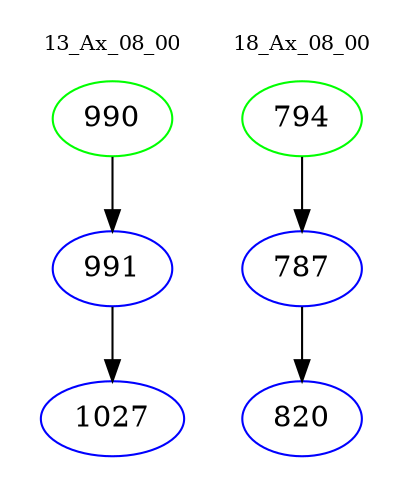 digraph{
subgraph cluster_0 {
color = white
label = "13_Ax_08_00";
fontsize=10;
T0_990 [label="990", color="green"]
T0_990 -> T0_991 [color="black"]
T0_991 [label="991", color="blue"]
T0_991 -> T0_1027 [color="black"]
T0_1027 [label="1027", color="blue"]
}
subgraph cluster_1 {
color = white
label = "18_Ax_08_00";
fontsize=10;
T1_794 [label="794", color="green"]
T1_794 -> T1_787 [color="black"]
T1_787 [label="787", color="blue"]
T1_787 -> T1_820 [color="black"]
T1_820 [label="820", color="blue"]
}
}
